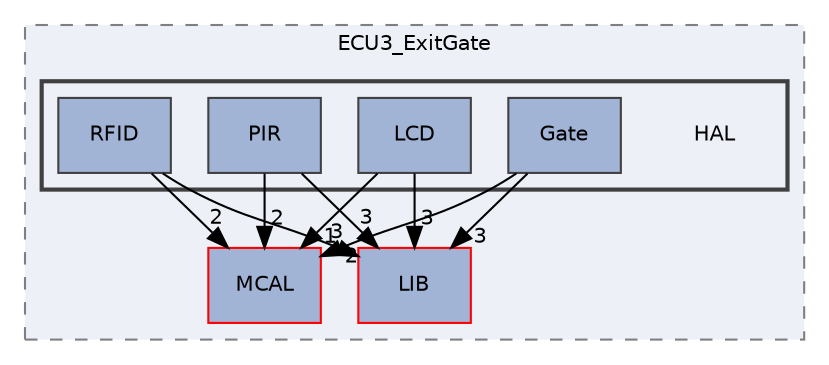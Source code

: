 digraph "C:/Users/Abnaby/Desktop/Unit_10_SecondTermProject/Unit_10_SecondTermProject/ECU3/ECU3_ExitGate/ECU3_ExitGate/HAL"
{
 // LATEX_PDF_SIZE
  edge [fontname="Helvetica",fontsize="10",labelfontname="Helvetica",labelfontsize="10"];
  node [fontname="Helvetica",fontsize="10",shape=record];
  compound=true
  subgraph clusterdir_c8b0dfbf715b7fb7ca30180b5589eb7e {
    graph [ bgcolor="#edf0f7", pencolor="grey50", style="filled,dashed,", label="ECU3_ExitGate", fontname="Helvetica", fontsize="10", URL="dir_c8b0dfbf715b7fb7ca30180b5589eb7e.html"]
  dir_60aaa21669bba2d372b407dfc6183be1 [shape=box, label="MCAL", style="filled,", fillcolor="#a2b4d6", color="red", URL="dir_60aaa21669bba2d372b407dfc6183be1.html"];
  dir_9f3d9f226de60e27b761e86994e428a4 [shape=box, label="LIB", style="filled,", fillcolor="#a2b4d6", color="red", URL="dir_9f3d9f226de60e27b761e86994e428a4.html"];
  subgraph clusterdir_2e1377b09d60eb02c4c85c5f0b7900e3 {
    graph [ bgcolor="#edf0f7", pencolor="grey25", style="filled,bold,", label="", fontname="Helvetica", fontsize="10", URL="dir_2e1377b09d60eb02c4c85c5f0b7900e3.html"]
    dir_2e1377b09d60eb02c4c85c5f0b7900e3 [shape=plaintext, label="HAL"];
  dir_157319450796e7224155e128d22f9f4a [shape=box, label="Gate", style="filled,", fillcolor="#a2b4d6", color="grey25", URL="dir_157319450796e7224155e128d22f9f4a.html"];
  dir_4fc7de420d1719811134642b1841ffa1 [shape=box, label="LCD", style="filled,", fillcolor="#a2b4d6", color="grey25", URL="dir_4fc7de420d1719811134642b1841ffa1.html"];
  dir_a728b4c483a633ee90e153de9bda9746 [shape=box, label="PIR", style="filled,", fillcolor="#a2b4d6", color="grey25", URL="dir_a728b4c483a633ee90e153de9bda9746.html"];
  dir_9c41571441cb4ea8c5aaf2e0f3b6228b [shape=box, label="RFID", style="filled,", fillcolor="#a2b4d6", color="grey25", URL="dir_9c41571441cb4ea8c5aaf2e0f3b6228b.html"];
  }
  }
  dir_157319450796e7224155e128d22f9f4a->dir_60aaa21669bba2d372b407dfc6183be1 [headlabel="2", labeldistance=1.5 headhref="dir_000011_000021.html"];
  dir_157319450796e7224155e128d22f9f4a->dir_9f3d9f226de60e27b761e86994e428a4 [headlabel="3", labeldistance=1.5 headhref="dir_000011_000018.html"];
  dir_4fc7de420d1719811134642b1841ffa1->dir_60aaa21669bba2d372b407dfc6183be1 [headlabel="1", labeldistance=1.5 headhref="dir_000017_000021.html"];
  dir_4fc7de420d1719811134642b1841ffa1->dir_9f3d9f226de60e27b761e86994e428a4 [headlabel="3", labeldistance=1.5 headhref="dir_000017_000018.html"];
  dir_a728b4c483a633ee90e153de9bda9746->dir_60aaa21669bba2d372b407dfc6183be1 [headlabel="2", labeldistance=1.5 headhref="dir_000023_000021.html"];
  dir_a728b4c483a633ee90e153de9bda9746->dir_9f3d9f226de60e27b761e86994e428a4 [headlabel="3", labeldistance=1.5 headhref="dir_000023_000018.html"];
  dir_9c41571441cb4ea8c5aaf2e0f3b6228b->dir_60aaa21669bba2d372b407dfc6183be1 [headlabel="2", labeldistance=1.5 headhref="dir_000027_000021.html"];
  dir_9c41571441cb4ea8c5aaf2e0f3b6228b->dir_9f3d9f226de60e27b761e86994e428a4 [headlabel="3", labeldistance=1.5 headhref="dir_000027_000018.html"];
}
